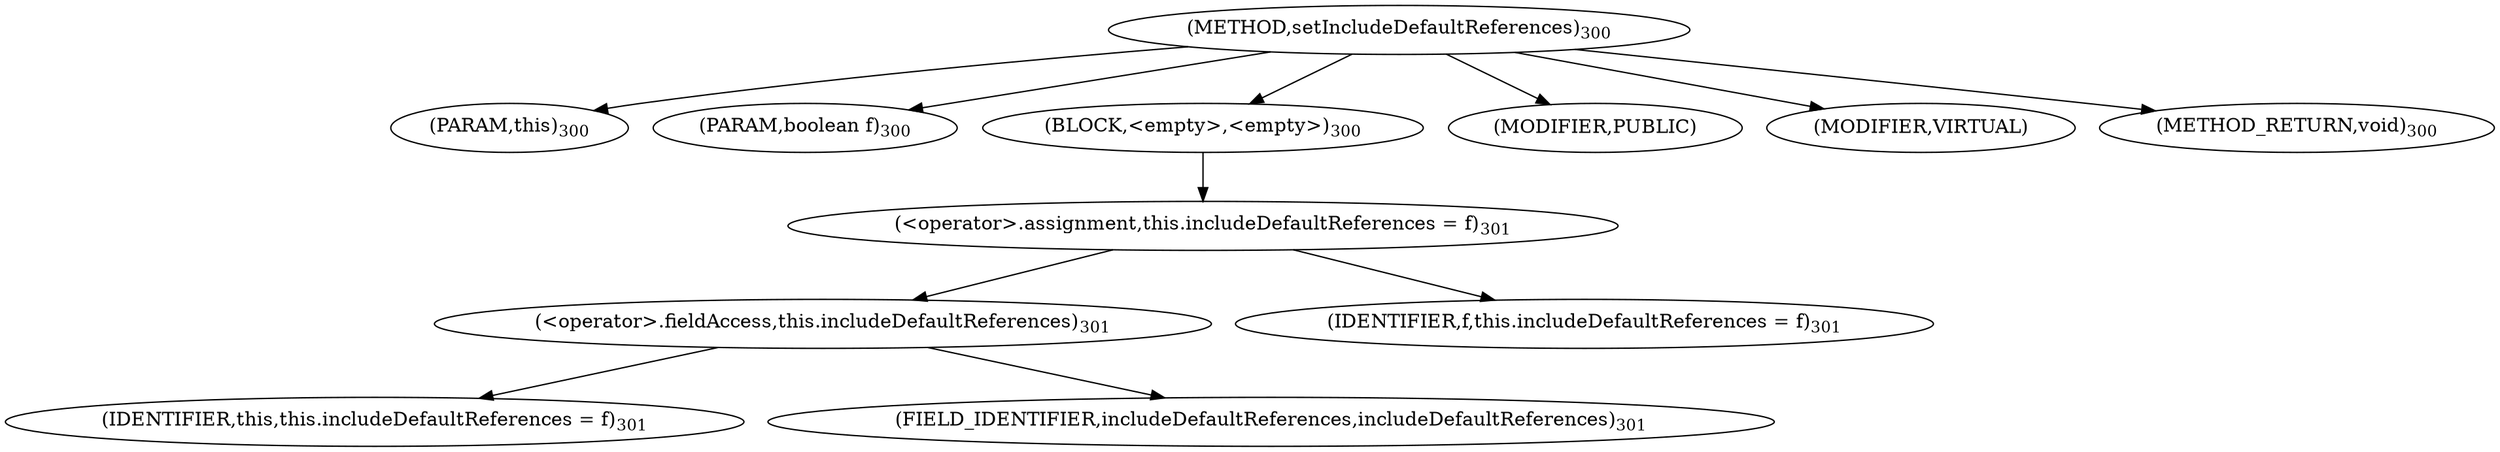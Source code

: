digraph "setIncludeDefaultReferences" {  
"455" [label = <(METHOD,setIncludeDefaultReferences)<SUB>300</SUB>> ]
"456" [label = <(PARAM,this)<SUB>300</SUB>> ]
"457" [label = <(PARAM,boolean f)<SUB>300</SUB>> ]
"458" [label = <(BLOCK,&lt;empty&gt;,&lt;empty&gt;)<SUB>300</SUB>> ]
"459" [label = <(&lt;operator&gt;.assignment,this.includeDefaultReferences = f)<SUB>301</SUB>> ]
"460" [label = <(&lt;operator&gt;.fieldAccess,this.includeDefaultReferences)<SUB>301</SUB>> ]
"461" [label = <(IDENTIFIER,this,this.includeDefaultReferences = f)<SUB>301</SUB>> ]
"462" [label = <(FIELD_IDENTIFIER,includeDefaultReferences,includeDefaultReferences)<SUB>301</SUB>> ]
"463" [label = <(IDENTIFIER,f,this.includeDefaultReferences = f)<SUB>301</SUB>> ]
"464" [label = <(MODIFIER,PUBLIC)> ]
"465" [label = <(MODIFIER,VIRTUAL)> ]
"466" [label = <(METHOD_RETURN,void)<SUB>300</SUB>> ]
  "455" -> "456" 
  "455" -> "457" 
  "455" -> "458" 
  "455" -> "464" 
  "455" -> "465" 
  "455" -> "466" 
  "458" -> "459" 
  "459" -> "460" 
  "459" -> "463" 
  "460" -> "461" 
  "460" -> "462" 
}
